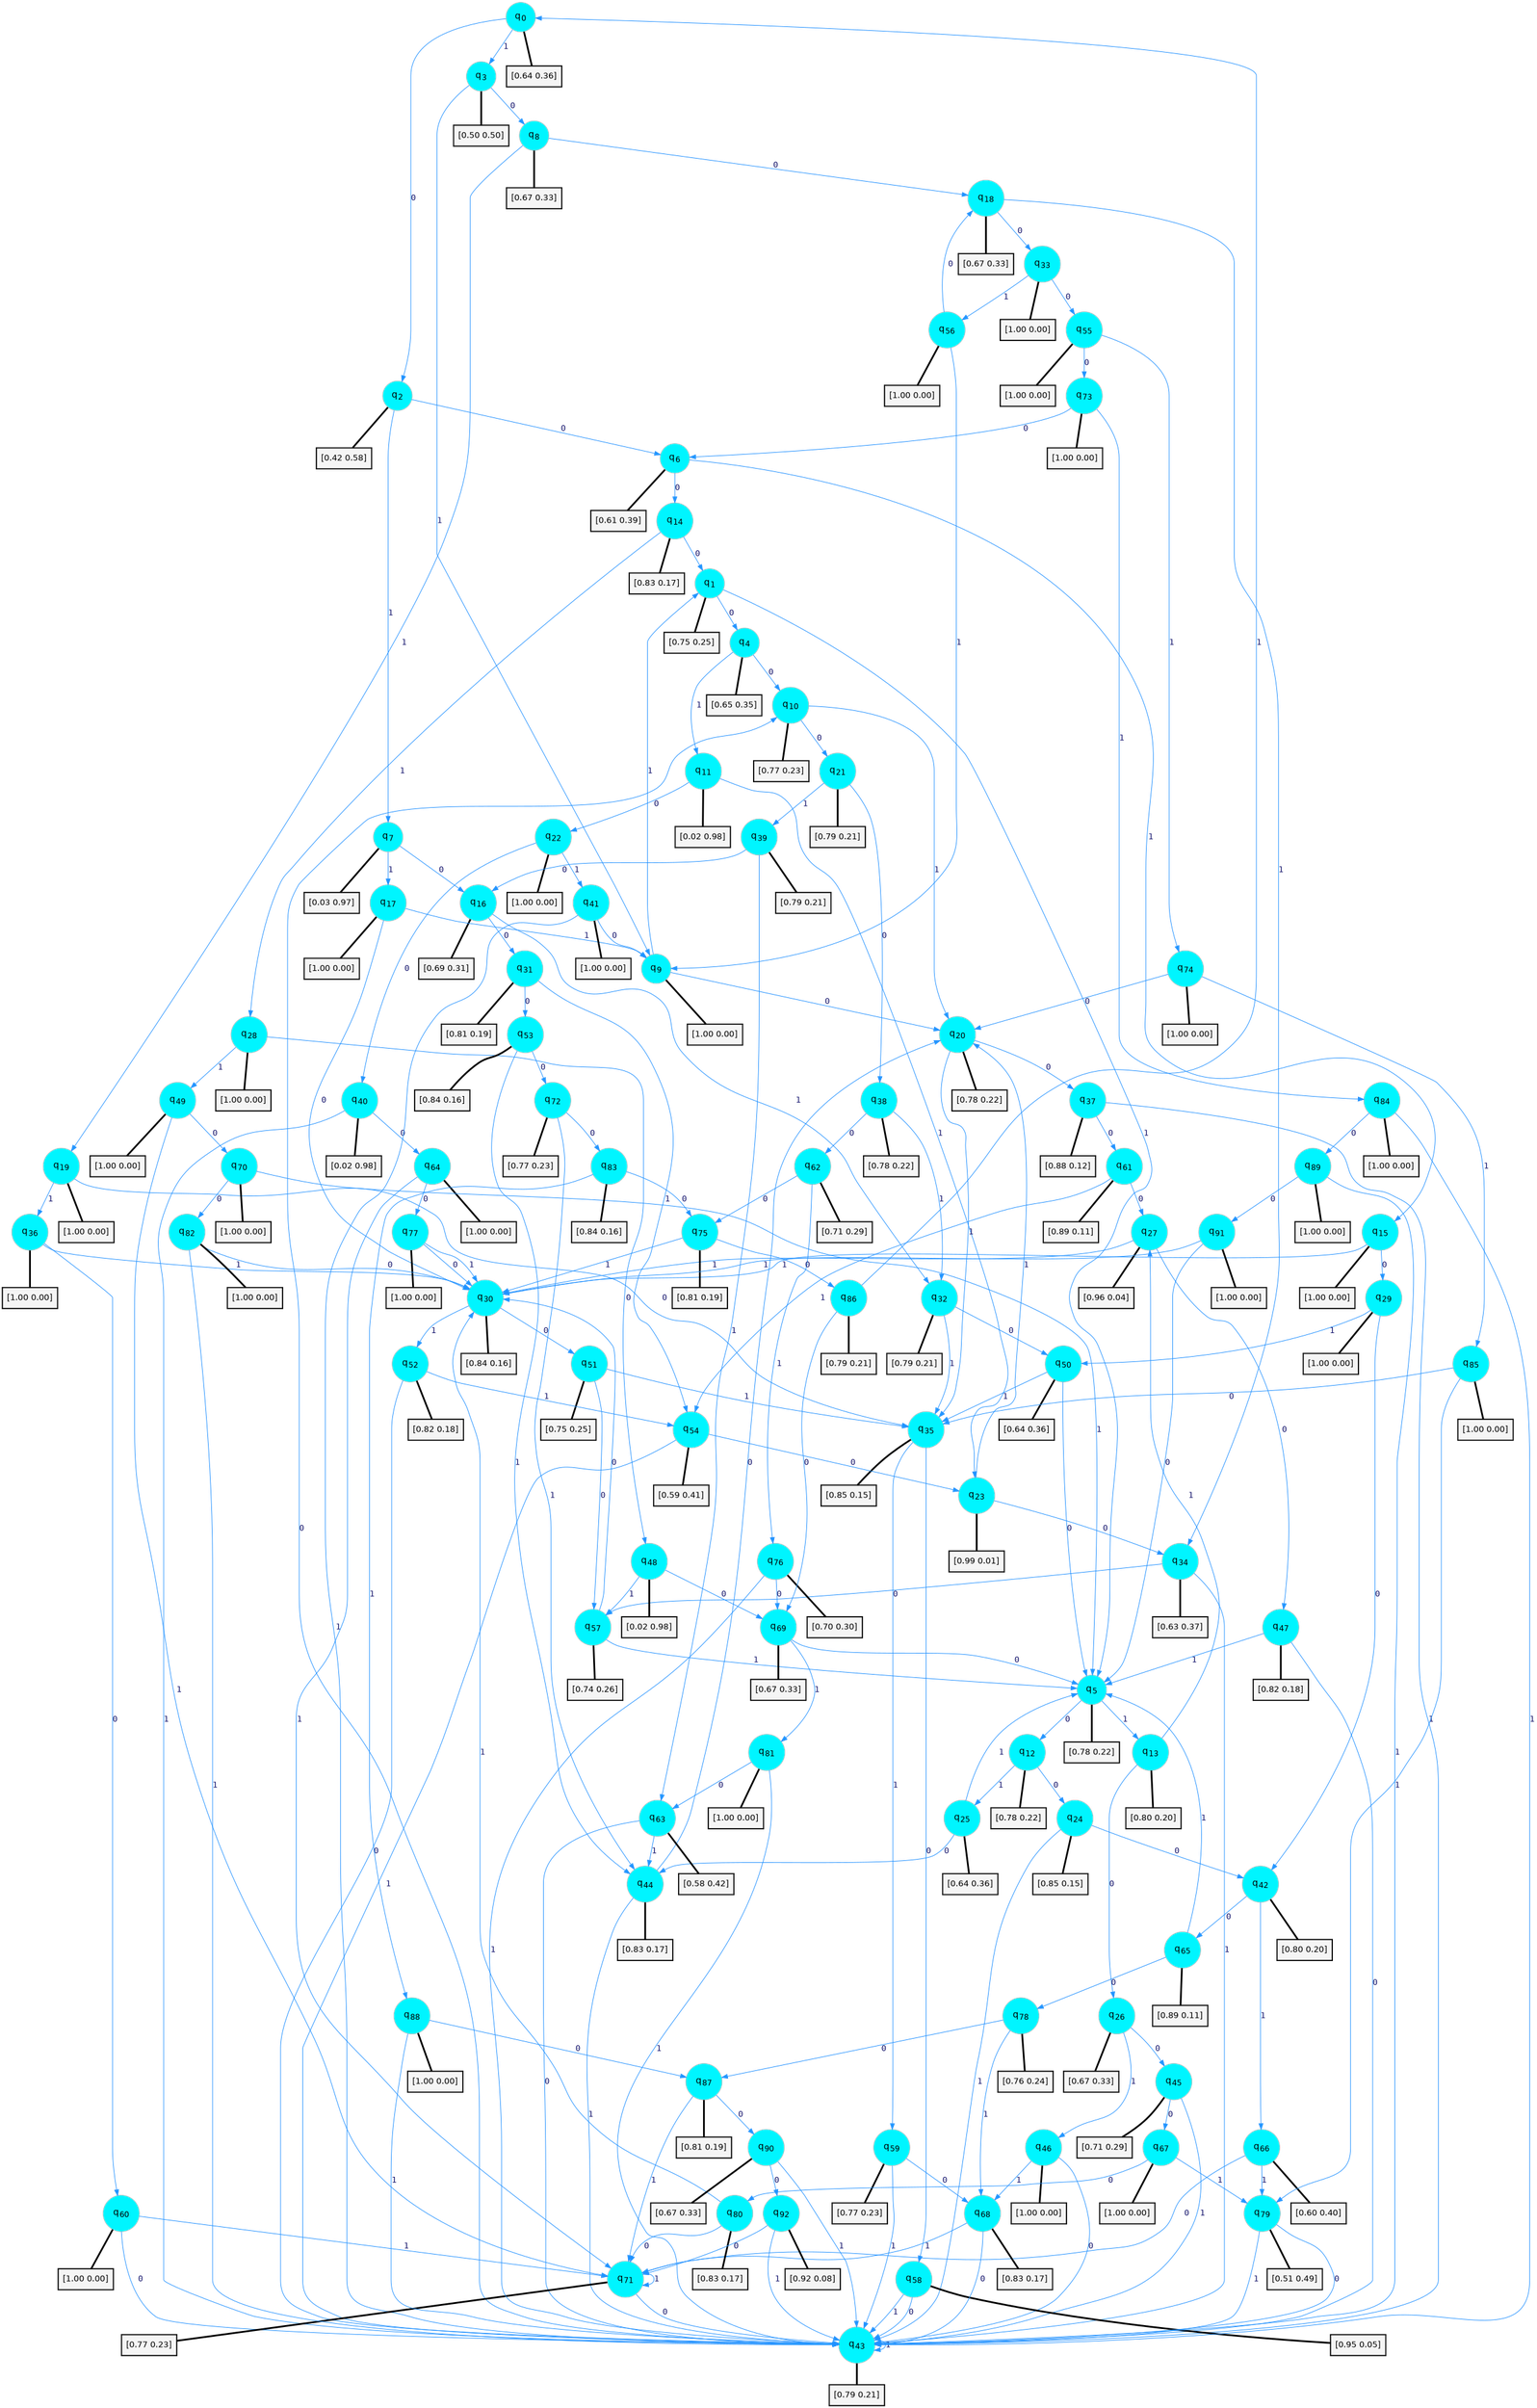 digraph G {
graph [
bgcolor=transparent, dpi=300, rankdir=TD, size="40,25"];
node [
color=gray, fillcolor=turquoise1, fontcolor=black, fontname=Helvetica, fontsize=16, fontweight=bold, shape=circle, style=filled];
edge [
arrowsize=1, color=dodgerblue1, fontcolor=midnightblue, fontname=courier, fontweight=bold, penwidth=1, style=solid, weight=20];
0[label=<q<SUB>0</SUB>>];
1[label=<q<SUB>1</SUB>>];
2[label=<q<SUB>2</SUB>>];
3[label=<q<SUB>3</SUB>>];
4[label=<q<SUB>4</SUB>>];
5[label=<q<SUB>5</SUB>>];
6[label=<q<SUB>6</SUB>>];
7[label=<q<SUB>7</SUB>>];
8[label=<q<SUB>8</SUB>>];
9[label=<q<SUB>9</SUB>>];
10[label=<q<SUB>10</SUB>>];
11[label=<q<SUB>11</SUB>>];
12[label=<q<SUB>12</SUB>>];
13[label=<q<SUB>13</SUB>>];
14[label=<q<SUB>14</SUB>>];
15[label=<q<SUB>15</SUB>>];
16[label=<q<SUB>16</SUB>>];
17[label=<q<SUB>17</SUB>>];
18[label=<q<SUB>18</SUB>>];
19[label=<q<SUB>19</SUB>>];
20[label=<q<SUB>20</SUB>>];
21[label=<q<SUB>21</SUB>>];
22[label=<q<SUB>22</SUB>>];
23[label=<q<SUB>23</SUB>>];
24[label=<q<SUB>24</SUB>>];
25[label=<q<SUB>25</SUB>>];
26[label=<q<SUB>26</SUB>>];
27[label=<q<SUB>27</SUB>>];
28[label=<q<SUB>28</SUB>>];
29[label=<q<SUB>29</SUB>>];
30[label=<q<SUB>30</SUB>>];
31[label=<q<SUB>31</SUB>>];
32[label=<q<SUB>32</SUB>>];
33[label=<q<SUB>33</SUB>>];
34[label=<q<SUB>34</SUB>>];
35[label=<q<SUB>35</SUB>>];
36[label=<q<SUB>36</SUB>>];
37[label=<q<SUB>37</SUB>>];
38[label=<q<SUB>38</SUB>>];
39[label=<q<SUB>39</SUB>>];
40[label=<q<SUB>40</SUB>>];
41[label=<q<SUB>41</SUB>>];
42[label=<q<SUB>42</SUB>>];
43[label=<q<SUB>43</SUB>>];
44[label=<q<SUB>44</SUB>>];
45[label=<q<SUB>45</SUB>>];
46[label=<q<SUB>46</SUB>>];
47[label=<q<SUB>47</SUB>>];
48[label=<q<SUB>48</SUB>>];
49[label=<q<SUB>49</SUB>>];
50[label=<q<SUB>50</SUB>>];
51[label=<q<SUB>51</SUB>>];
52[label=<q<SUB>52</SUB>>];
53[label=<q<SUB>53</SUB>>];
54[label=<q<SUB>54</SUB>>];
55[label=<q<SUB>55</SUB>>];
56[label=<q<SUB>56</SUB>>];
57[label=<q<SUB>57</SUB>>];
58[label=<q<SUB>58</SUB>>];
59[label=<q<SUB>59</SUB>>];
60[label=<q<SUB>60</SUB>>];
61[label=<q<SUB>61</SUB>>];
62[label=<q<SUB>62</SUB>>];
63[label=<q<SUB>63</SUB>>];
64[label=<q<SUB>64</SUB>>];
65[label=<q<SUB>65</SUB>>];
66[label=<q<SUB>66</SUB>>];
67[label=<q<SUB>67</SUB>>];
68[label=<q<SUB>68</SUB>>];
69[label=<q<SUB>69</SUB>>];
70[label=<q<SUB>70</SUB>>];
71[label=<q<SUB>71</SUB>>];
72[label=<q<SUB>72</SUB>>];
73[label=<q<SUB>73</SUB>>];
74[label=<q<SUB>74</SUB>>];
75[label=<q<SUB>75</SUB>>];
76[label=<q<SUB>76</SUB>>];
77[label=<q<SUB>77</SUB>>];
78[label=<q<SUB>78</SUB>>];
79[label=<q<SUB>79</SUB>>];
80[label=<q<SUB>80</SUB>>];
81[label=<q<SUB>81</SUB>>];
82[label=<q<SUB>82</SUB>>];
83[label=<q<SUB>83</SUB>>];
84[label=<q<SUB>84</SUB>>];
85[label=<q<SUB>85</SUB>>];
86[label=<q<SUB>86</SUB>>];
87[label=<q<SUB>87</SUB>>];
88[label=<q<SUB>88</SUB>>];
89[label=<q<SUB>89</SUB>>];
90[label=<q<SUB>90</SUB>>];
91[label=<q<SUB>91</SUB>>];
92[label=<q<SUB>92</SUB>>];
93[label="[0.64 0.36]", shape=box,fontcolor=black, fontname=Helvetica, fontsize=14, penwidth=2, fillcolor=whitesmoke,color=black];
94[label="[0.75 0.25]", shape=box,fontcolor=black, fontname=Helvetica, fontsize=14, penwidth=2, fillcolor=whitesmoke,color=black];
95[label="[0.42 0.58]", shape=box,fontcolor=black, fontname=Helvetica, fontsize=14, penwidth=2, fillcolor=whitesmoke,color=black];
96[label="[0.50 0.50]", shape=box,fontcolor=black, fontname=Helvetica, fontsize=14, penwidth=2, fillcolor=whitesmoke,color=black];
97[label="[0.65 0.35]", shape=box,fontcolor=black, fontname=Helvetica, fontsize=14, penwidth=2, fillcolor=whitesmoke,color=black];
98[label="[0.78 0.22]", shape=box,fontcolor=black, fontname=Helvetica, fontsize=14, penwidth=2, fillcolor=whitesmoke,color=black];
99[label="[0.61 0.39]", shape=box,fontcolor=black, fontname=Helvetica, fontsize=14, penwidth=2, fillcolor=whitesmoke,color=black];
100[label="[0.03 0.97]", shape=box,fontcolor=black, fontname=Helvetica, fontsize=14, penwidth=2, fillcolor=whitesmoke,color=black];
101[label="[0.67 0.33]", shape=box,fontcolor=black, fontname=Helvetica, fontsize=14, penwidth=2, fillcolor=whitesmoke,color=black];
102[label="[1.00 0.00]", shape=box,fontcolor=black, fontname=Helvetica, fontsize=14, penwidth=2, fillcolor=whitesmoke,color=black];
103[label="[0.77 0.23]", shape=box,fontcolor=black, fontname=Helvetica, fontsize=14, penwidth=2, fillcolor=whitesmoke,color=black];
104[label="[0.02 0.98]", shape=box,fontcolor=black, fontname=Helvetica, fontsize=14, penwidth=2, fillcolor=whitesmoke,color=black];
105[label="[0.78 0.22]", shape=box,fontcolor=black, fontname=Helvetica, fontsize=14, penwidth=2, fillcolor=whitesmoke,color=black];
106[label="[0.80 0.20]", shape=box,fontcolor=black, fontname=Helvetica, fontsize=14, penwidth=2, fillcolor=whitesmoke,color=black];
107[label="[0.83 0.17]", shape=box,fontcolor=black, fontname=Helvetica, fontsize=14, penwidth=2, fillcolor=whitesmoke,color=black];
108[label="[1.00 0.00]", shape=box,fontcolor=black, fontname=Helvetica, fontsize=14, penwidth=2, fillcolor=whitesmoke,color=black];
109[label="[0.69 0.31]", shape=box,fontcolor=black, fontname=Helvetica, fontsize=14, penwidth=2, fillcolor=whitesmoke,color=black];
110[label="[1.00 0.00]", shape=box,fontcolor=black, fontname=Helvetica, fontsize=14, penwidth=2, fillcolor=whitesmoke,color=black];
111[label="[0.67 0.33]", shape=box,fontcolor=black, fontname=Helvetica, fontsize=14, penwidth=2, fillcolor=whitesmoke,color=black];
112[label="[1.00 0.00]", shape=box,fontcolor=black, fontname=Helvetica, fontsize=14, penwidth=2, fillcolor=whitesmoke,color=black];
113[label="[0.78 0.22]", shape=box,fontcolor=black, fontname=Helvetica, fontsize=14, penwidth=2, fillcolor=whitesmoke,color=black];
114[label="[0.79 0.21]", shape=box,fontcolor=black, fontname=Helvetica, fontsize=14, penwidth=2, fillcolor=whitesmoke,color=black];
115[label="[1.00 0.00]", shape=box,fontcolor=black, fontname=Helvetica, fontsize=14, penwidth=2, fillcolor=whitesmoke,color=black];
116[label="[0.99 0.01]", shape=box,fontcolor=black, fontname=Helvetica, fontsize=14, penwidth=2, fillcolor=whitesmoke,color=black];
117[label="[0.85 0.15]", shape=box,fontcolor=black, fontname=Helvetica, fontsize=14, penwidth=2, fillcolor=whitesmoke,color=black];
118[label="[0.64 0.36]", shape=box,fontcolor=black, fontname=Helvetica, fontsize=14, penwidth=2, fillcolor=whitesmoke,color=black];
119[label="[0.67 0.33]", shape=box,fontcolor=black, fontname=Helvetica, fontsize=14, penwidth=2, fillcolor=whitesmoke,color=black];
120[label="[0.96 0.04]", shape=box,fontcolor=black, fontname=Helvetica, fontsize=14, penwidth=2, fillcolor=whitesmoke,color=black];
121[label="[1.00 0.00]", shape=box,fontcolor=black, fontname=Helvetica, fontsize=14, penwidth=2, fillcolor=whitesmoke,color=black];
122[label="[1.00 0.00]", shape=box,fontcolor=black, fontname=Helvetica, fontsize=14, penwidth=2, fillcolor=whitesmoke,color=black];
123[label="[0.84 0.16]", shape=box,fontcolor=black, fontname=Helvetica, fontsize=14, penwidth=2, fillcolor=whitesmoke,color=black];
124[label="[0.81 0.19]", shape=box,fontcolor=black, fontname=Helvetica, fontsize=14, penwidth=2, fillcolor=whitesmoke,color=black];
125[label="[0.79 0.21]", shape=box,fontcolor=black, fontname=Helvetica, fontsize=14, penwidth=2, fillcolor=whitesmoke,color=black];
126[label="[1.00 0.00]", shape=box,fontcolor=black, fontname=Helvetica, fontsize=14, penwidth=2, fillcolor=whitesmoke,color=black];
127[label="[0.63 0.37]", shape=box,fontcolor=black, fontname=Helvetica, fontsize=14, penwidth=2, fillcolor=whitesmoke,color=black];
128[label="[0.85 0.15]", shape=box,fontcolor=black, fontname=Helvetica, fontsize=14, penwidth=2, fillcolor=whitesmoke,color=black];
129[label="[1.00 0.00]", shape=box,fontcolor=black, fontname=Helvetica, fontsize=14, penwidth=2, fillcolor=whitesmoke,color=black];
130[label="[0.88 0.12]", shape=box,fontcolor=black, fontname=Helvetica, fontsize=14, penwidth=2, fillcolor=whitesmoke,color=black];
131[label="[0.78 0.22]", shape=box,fontcolor=black, fontname=Helvetica, fontsize=14, penwidth=2, fillcolor=whitesmoke,color=black];
132[label="[0.79 0.21]", shape=box,fontcolor=black, fontname=Helvetica, fontsize=14, penwidth=2, fillcolor=whitesmoke,color=black];
133[label="[0.02 0.98]", shape=box,fontcolor=black, fontname=Helvetica, fontsize=14, penwidth=2, fillcolor=whitesmoke,color=black];
134[label="[1.00 0.00]", shape=box,fontcolor=black, fontname=Helvetica, fontsize=14, penwidth=2, fillcolor=whitesmoke,color=black];
135[label="[0.80 0.20]", shape=box,fontcolor=black, fontname=Helvetica, fontsize=14, penwidth=2, fillcolor=whitesmoke,color=black];
136[label="[0.79 0.21]", shape=box,fontcolor=black, fontname=Helvetica, fontsize=14, penwidth=2, fillcolor=whitesmoke,color=black];
137[label="[0.83 0.17]", shape=box,fontcolor=black, fontname=Helvetica, fontsize=14, penwidth=2, fillcolor=whitesmoke,color=black];
138[label="[0.71 0.29]", shape=box,fontcolor=black, fontname=Helvetica, fontsize=14, penwidth=2, fillcolor=whitesmoke,color=black];
139[label="[1.00 0.00]", shape=box,fontcolor=black, fontname=Helvetica, fontsize=14, penwidth=2, fillcolor=whitesmoke,color=black];
140[label="[0.82 0.18]", shape=box,fontcolor=black, fontname=Helvetica, fontsize=14, penwidth=2, fillcolor=whitesmoke,color=black];
141[label="[0.02 0.98]", shape=box,fontcolor=black, fontname=Helvetica, fontsize=14, penwidth=2, fillcolor=whitesmoke,color=black];
142[label="[1.00 0.00]", shape=box,fontcolor=black, fontname=Helvetica, fontsize=14, penwidth=2, fillcolor=whitesmoke,color=black];
143[label="[0.64 0.36]", shape=box,fontcolor=black, fontname=Helvetica, fontsize=14, penwidth=2, fillcolor=whitesmoke,color=black];
144[label="[0.75 0.25]", shape=box,fontcolor=black, fontname=Helvetica, fontsize=14, penwidth=2, fillcolor=whitesmoke,color=black];
145[label="[0.82 0.18]", shape=box,fontcolor=black, fontname=Helvetica, fontsize=14, penwidth=2, fillcolor=whitesmoke,color=black];
146[label="[0.84 0.16]", shape=box,fontcolor=black, fontname=Helvetica, fontsize=14, penwidth=2, fillcolor=whitesmoke,color=black];
147[label="[0.59 0.41]", shape=box,fontcolor=black, fontname=Helvetica, fontsize=14, penwidth=2, fillcolor=whitesmoke,color=black];
148[label="[1.00 0.00]", shape=box,fontcolor=black, fontname=Helvetica, fontsize=14, penwidth=2, fillcolor=whitesmoke,color=black];
149[label="[1.00 0.00]", shape=box,fontcolor=black, fontname=Helvetica, fontsize=14, penwidth=2, fillcolor=whitesmoke,color=black];
150[label="[0.74 0.26]", shape=box,fontcolor=black, fontname=Helvetica, fontsize=14, penwidth=2, fillcolor=whitesmoke,color=black];
151[label="[0.95 0.05]", shape=box,fontcolor=black, fontname=Helvetica, fontsize=14, penwidth=2, fillcolor=whitesmoke,color=black];
152[label="[0.77 0.23]", shape=box,fontcolor=black, fontname=Helvetica, fontsize=14, penwidth=2, fillcolor=whitesmoke,color=black];
153[label="[1.00 0.00]", shape=box,fontcolor=black, fontname=Helvetica, fontsize=14, penwidth=2, fillcolor=whitesmoke,color=black];
154[label="[0.89 0.11]", shape=box,fontcolor=black, fontname=Helvetica, fontsize=14, penwidth=2, fillcolor=whitesmoke,color=black];
155[label="[0.71 0.29]", shape=box,fontcolor=black, fontname=Helvetica, fontsize=14, penwidth=2, fillcolor=whitesmoke,color=black];
156[label="[0.58 0.42]", shape=box,fontcolor=black, fontname=Helvetica, fontsize=14, penwidth=2, fillcolor=whitesmoke,color=black];
157[label="[1.00 0.00]", shape=box,fontcolor=black, fontname=Helvetica, fontsize=14, penwidth=2, fillcolor=whitesmoke,color=black];
158[label="[0.89 0.11]", shape=box,fontcolor=black, fontname=Helvetica, fontsize=14, penwidth=2, fillcolor=whitesmoke,color=black];
159[label="[0.60 0.40]", shape=box,fontcolor=black, fontname=Helvetica, fontsize=14, penwidth=2, fillcolor=whitesmoke,color=black];
160[label="[1.00 0.00]", shape=box,fontcolor=black, fontname=Helvetica, fontsize=14, penwidth=2, fillcolor=whitesmoke,color=black];
161[label="[0.83 0.17]", shape=box,fontcolor=black, fontname=Helvetica, fontsize=14, penwidth=2, fillcolor=whitesmoke,color=black];
162[label="[0.67 0.33]", shape=box,fontcolor=black, fontname=Helvetica, fontsize=14, penwidth=2, fillcolor=whitesmoke,color=black];
163[label="[1.00 0.00]", shape=box,fontcolor=black, fontname=Helvetica, fontsize=14, penwidth=2, fillcolor=whitesmoke,color=black];
164[label="[0.77 0.23]", shape=box,fontcolor=black, fontname=Helvetica, fontsize=14, penwidth=2, fillcolor=whitesmoke,color=black];
165[label="[0.77 0.23]", shape=box,fontcolor=black, fontname=Helvetica, fontsize=14, penwidth=2, fillcolor=whitesmoke,color=black];
166[label="[1.00 0.00]", shape=box,fontcolor=black, fontname=Helvetica, fontsize=14, penwidth=2, fillcolor=whitesmoke,color=black];
167[label="[1.00 0.00]", shape=box,fontcolor=black, fontname=Helvetica, fontsize=14, penwidth=2, fillcolor=whitesmoke,color=black];
168[label="[0.81 0.19]", shape=box,fontcolor=black, fontname=Helvetica, fontsize=14, penwidth=2, fillcolor=whitesmoke,color=black];
169[label="[0.70 0.30]", shape=box,fontcolor=black, fontname=Helvetica, fontsize=14, penwidth=2, fillcolor=whitesmoke,color=black];
170[label="[1.00 0.00]", shape=box,fontcolor=black, fontname=Helvetica, fontsize=14, penwidth=2, fillcolor=whitesmoke,color=black];
171[label="[0.76 0.24]", shape=box,fontcolor=black, fontname=Helvetica, fontsize=14, penwidth=2, fillcolor=whitesmoke,color=black];
172[label="[0.51 0.49]", shape=box,fontcolor=black, fontname=Helvetica, fontsize=14, penwidth=2, fillcolor=whitesmoke,color=black];
173[label="[0.83 0.17]", shape=box,fontcolor=black, fontname=Helvetica, fontsize=14, penwidth=2, fillcolor=whitesmoke,color=black];
174[label="[1.00 0.00]", shape=box,fontcolor=black, fontname=Helvetica, fontsize=14, penwidth=2, fillcolor=whitesmoke,color=black];
175[label="[1.00 0.00]", shape=box,fontcolor=black, fontname=Helvetica, fontsize=14, penwidth=2, fillcolor=whitesmoke,color=black];
176[label="[0.84 0.16]", shape=box,fontcolor=black, fontname=Helvetica, fontsize=14, penwidth=2, fillcolor=whitesmoke,color=black];
177[label="[1.00 0.00]", shape=box,fontcolor=black, fontname=Helvetica, fontsize=14, penwidth=2, fillcolor=whitesmoke,color=black];
178[label="[1.00 0.00]", shape=box,fontcolor=black, fontname=Helvetica, fontsize=14, penwidth=2, fillcolor=whitesmoke,color=black];
179[label="[0.79 0.21]", shape=box,fontcolor=black, fontname=Helvetica, fontsize=14, penwidth=2, fillcolor=whitesmoke,color=black];
180[label="[0.81 0.19]", shape=box,fontcolor=black, fontname=Helvetica, fontsize=14, penwidth=2, fillcolor=whitesmoke,color=black];
181[label="[1.00 0.00]", shape=box,fontcolor=black, fontname=Helvetica, fontsize=14, penwidth=2, fillcolor=whitesmoke,color=black];
182[label="[1.00 0.00]", shape=box,fontcolor=black, fontname=Helvetica, fontsize=14, penwidth=2, fillcolor=whitesmoke,color=black];
183[label="[0.67 0.33]", shape=box,fontcolor=black, fontname=Helvetica, fontsize=14, penwidth=2, fillcolor=whitesmoke,color=black];
184[label="[1.00 0.00]", shape=box,fontcolor=black, fontname=Helvetica, fontsize=14, penwidth=2, fillcolor=whitesmoke,color=black];
185[label="[0.92 0.08]", shape=box,fontcolor=black, fontname=Helvetica, fontsize=14, penwidth=2, fillcolor=whitesmoke,color=black];
0->2 [label=0];
0->3 [label=1];
0->93 [arrowhead=none, penwidth=3,color=black];
1->4 [label=0];
1->5 [label=1];
1->94 [arrowhead=none, penwidth=3,color=black];
2->6 [label=0];
2->7 [label=1];
2->95 [arrowhead=none, penwidth=3,color=black];
3->8 [label=0];
3->9 [label=1];
3->96 [arrowhead=none, penwidth=3,color=black];
4->10 [label=0];
4->11 [label=1];
4->97 [arrowhead=none, penwidth=3,color=black];
5->12 [label=0];
5->13 [label=1];
5->98 [arrowhead=none, penwidth=3,color=black];
6->14 [label=0];
6->15 [label=1];
6->99 [arrowhead=none, penwidth=3,color=black];
7->16 [label=0];
7->17 [label=1];
7->100 [arrowhead=none, penwidth=3,color=black];
8->18 [label=0];
8->19 [label=1];
8->101 [arrowhead=none, penwidth=3,color=black];
9->20 [label=0];
9->1 [label=1];
9->102 [arrowhead=none, penwidth=3,color=black];
10->21 [label=0];
10->20 [label=1];
10->103 [arrowhead=none, penwidth=3,color=black];
11->22 [label=0];
11->23 [label=1];
11->104 [arrowhead=none, penwidth=3,color=black];
12->24 [label=0];
12->25 [label=1];
12->105 [arrowhead=none, penwidth=3,color=black];
13->26 [label=0];
13->27 [label=1];
13->106 [arrowhead=none, penwidth=3,color=black];
14->1 [label=0];
14->28 [label=1];
14->107 [arrowhead=none, penwidth=3,color=black];
15->29 [label=0];
15->30 [label=1];
15->108 [arrowhead=none, penwidth=3,color=black];
16->31 [label=0];
16->32 [label=1];
16->109 [arrowhead=none, penwidth=3,color=black];
17->30 [label=0];
17->9 [label=1];
17->110 [arrowhead=none, penwidth=3,color=black];
18->33 [label=0];
18->34 [label=1];
18->111 [arrowhead=none, penwidth=3,color=black];
19->35 [label=0];
19->36 [label=1];
19->112 [arrowhead=none, penwidth=3,color=black];
20->37 [label=0];
20->35 [label=1];
20->113 [arrowhead=none, penwidth=3,color=black];
21->38 [label=0];
21->39 [label=1];
21->114 [arrowhead=none, penwidth=3,color=black];
22->40 [label=0];
22->41 [label=1];
22->115 [arrowhead=none, penwidth=3,color=black];
23->34 [label=0];
23->20 [label=1];
23->116 [arrowhead=none, penwidth=3,color=black];
24->42 [label=0];
24->43 [label=1];
24->117 [arrowhead=none, penwidth=3,color=black];
25->44 [label=0];
25->5 [label=1];
25->118 [arrowhead=none, penwidth=3,color=black];
26->45 [label=0];
26->46 [label=1];
26->119 [arrowhead=none, penwidth=3,color=black];
27->47 [label=0];
27->30 [label=1];
27->120 [arrowhead=none, penwidth=3,color=black];
28->48 [label=0];
28->49 [label=1];
28->121 [arrowhead=none, penwidth=3,color=black];
29->42 [label=0];
29->50 [label=1];
29->122 [arrowhead=none, penwidth=3,color=black];
30->51 [label=0];
30->52 [label=1];
30->123 [arrowhead=none, penwidth=3,color=black];
31->53 [label=0];
31->54 [label=1];
31->124 [arrowhead=none, penwidth=3,color=black];
32->50 [label=0];
32->35 [label=1];
32->125 [arrowhead=none, penwidth=3,color=black];
33->55 [label=0];
33->56 [label=1];
33->126 [arrowhead=none, penwidth=3,color=black];
34->57 [label=0];
34->43 [label=1];
34->127 [arrowhead=none, penwidth=3,color=black];
35->58 [label=0];
35->59 [label=1];
35->128 [arrowhead=none, penwidth=3,color=black];
36->60 [label=0];
36->30 [label=1];
36->129 [arrowhead=none, penwidth=3,color=black];
37->61 [label=0];
37->43 [label=1];
37->130 [arrowhead=none, penwidth=3,color=black];
38->62 [label=0];
38->32 [label=1];
38->131 [arrowhead=none, penwidth=3,color=black];
39->16 [label=0];
39->63 [label=1];
39->132 [arrowhead=none, penwidth=3,color=black];
40->64 [label=0];
40->43 [label=1];
40->133 [arrowhead=none, penwidth=3,color=black];
41->9 [label=0];
41->43 [label=1];
41->134 [arrowhead=none, penwidth=3,color=black];
42->65 [label=0];
42->66 [label=1];
42->135 [arrowhead=none, penwidth=3,color=black];
43->10 [label=0];
43->43 [label=1];
43->136 [arrowhead=none, penwidth=3,color=black];
44->20 [label=0];
44->43 [label=1];
44->137 [arrowhead=none, penwidth=3,color=black];
45->67 [label=0];
45->43 [label=1];
45->138 [arrowhead=none, penwidth=3,color=black];
46->43 [label=0];
46->68 [label=1];
46->139 [arrowhead=none, penwidth=3,color=black];
47->43 [label=0];
47->5 [label=1];
47->140 [arrowhead=none, penwidth=3,color=black];
48->69 [label=0];
48->57 [label=1];
48->141 [arrowhead=none, penwidth=3,color=black];
49->70 [label=0];
49->71 [label=1];
49->142 [arrowhead=none, penwidth=3,color=black];
50->5 [label=0];
50->35 [label=1];
50->143 [arrowhead=none, penwidth=3,color=black];
51->57 [label=0];
51->35 [label=1];
51->144 [arrowhead=none, penwidth=3,color=black];
52->43 [label=0];
52->54 [label=1];
52->145 [arrowhead=none, penwidth=3,color=black];
53->72 [label=0];
53->44 [label=1];
53->146 [arrowhead=none, penwidth=3,color=black];
54->23 [label=0];
54->43 [label=1];
54->147 [arrowhead=none, penwidth=3,color=black];
55->73 [label=0];
55->74 [label=1];
55->148 [arrowhead=none, penwidth=3,color=black];
56->18 [label=0];
56->9 [label=1];
56->149 [arrowhead=none, penwidth=3,color=black];
57->30 [label=0];
57->5 [label=1];
57->150 [arrowhead=none, penwidth=3,color=black];
58->43 [label=0];
58->43 [label=1];
58->151 [arrowhead=none, penwidth=3,color=black];
59->68 [label=0];
59->43 [label=1];
59->152 [arrowhead=none, penwidth=3,color=black];
60->43 [label=0];
60->71 [label=1];
60->153 [arrowhead=none, penwidth=3,color=black];
61->27 [label=0];
61->54 [label=1];
61->154 [arrowhead=none, penwidth=3,color=black];
62->75 [label=0];
62->76 [label=1];
62->155 [arrowhead=none, penwidth=3,color=black];
63->43 [label=0];
63->44 [label=1];
63->156 [arrowhead=none, penwidth=3,color=black];
64->77 [label=0];
64->71 [label=1];
64->157 [arrowhead=none, penwidth=3,color=black];
65->78 [label=0];
65->5 [label=1];
65->158 [arrowhead=none, penwidth=3,color=black];
66->71 [label=0];
66->79 [label=1];
66->159 [arrowhead=none, penwidth=3,color=black];
67->80 [label=0];
67->79 [label=1];
67->160 [arrowhead=none, penwidth=3,color=black];
68->43 [label=0];
68->71 [label=1];
68->161 [arrowhead=none, penwidth=3,color=black];
69->5 [label=0];
69->81 [label=1];
69->162 [arrowhead=none, penwidth=3,color=black];
70->82 [label=0];
70->5 [label=1];
70->163 [arrowhead=none, penwidth=3,color=black];
71->43 [label=0];
71->71 [label=1];
71->164 [arrowhead=none, penwidth=3,color=black];
72->83 [label=0];
72->44 [label=1];
72->165 [arrowhead=none, penwidth=3,color=black];
73->6 [label=0];
73->84 [label=1];
73->166 [arrowhead=none, penwidth=3,color=black];
74->20 [label=0];
74->85 [label=1];
74->167 [arrowhead=none, penwidth=3,color=black];
75->86 [label=0];
75->30 [label=1];
75->168 [arrowhead=none, penwidth=3,color=black];
76->69 [label=0];
76->43 [label=1];
76->169 [arrowhead=none, penwidth=3,color=black];
77->30 [label=0];
77->30 [label=1];
77->170 [arrowhead=none, penwidth=3,color=black];
78->87 [label=0];
78->68 [label=1];
78->171 [arrowhead=none, penwidth=3,color=black];
79->43 [label=0];
79->43 [label=1];
79->172 [arrowhead=none, penwidth=3,color=black];
80->71 [label=0];
80->30 [label=1];
80->173 [arrowhead=none, penwidth=3,color=black];
81->63 [label=0];
81->43 [label=1];
81->174 [arrowhead=none, penwidth=3,color=black];
82->30 [label=0];
82->43 [label=1];
82->175 [arrowhead=none, penwidth=3,color=black];
83->75 [label=0];
83->88 [label=1];
83->176 [arrowhead=none, penwidth=3,color=black];
84->89 [label=0];
84->43 [label=1];
84->177 [arrowhead=none, penwidth=3,color=black];
85->35 [label=0];
85->79 [label=1];
85->178 [arrowhead=none, penwidth=3,color=black];
86->69 [label=0];
86->0 [label=1];
86->179 [arrowhead=none, penwidth=3,color=black];
87->90 [label=0];
87->71 [label=1];
87->180 [arrowhead=none, penwidth=3,color=black];
88->87 [label=0];
88->43 [label=1];
88->181 [arrowhead=none, penwidth=3,color=black];
89->91 [label=0];
89->43 [label=1];
89->182 [arrowhead=none, penwidth=3,color=black];
90->92 [label=0];
90->43 [label=1];
90->183 [arrowhead=none, penwidth=3,color=black];
91->5 [label=0];
91->30 [label=1];
91->184 [arrowhead=none, penwidth=3,color=black];
92->71 [label=0];
92->43 [label=1];
92->185 [arrowhead=none, penwidth=3,color=black];
}
